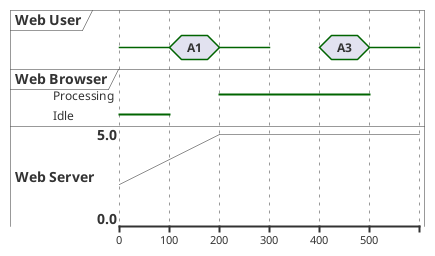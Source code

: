 @startuml

concise "Web User" as WU
robust "Web Browser" as WB
analog "Web Server" as WS

@0
' WU is A0
WU is {-}
WB is Idle
WS is 2
@100
WU is A1
WB is {hidden}
' WS is {hidden}
@200
' WU is A2
WU is {-}
WB is Processing
WS is 5
@300
' WU is New
WU is {hidden}
@400
WU is A3
@500
WU is {-}
WB is {hidden}

@enduml